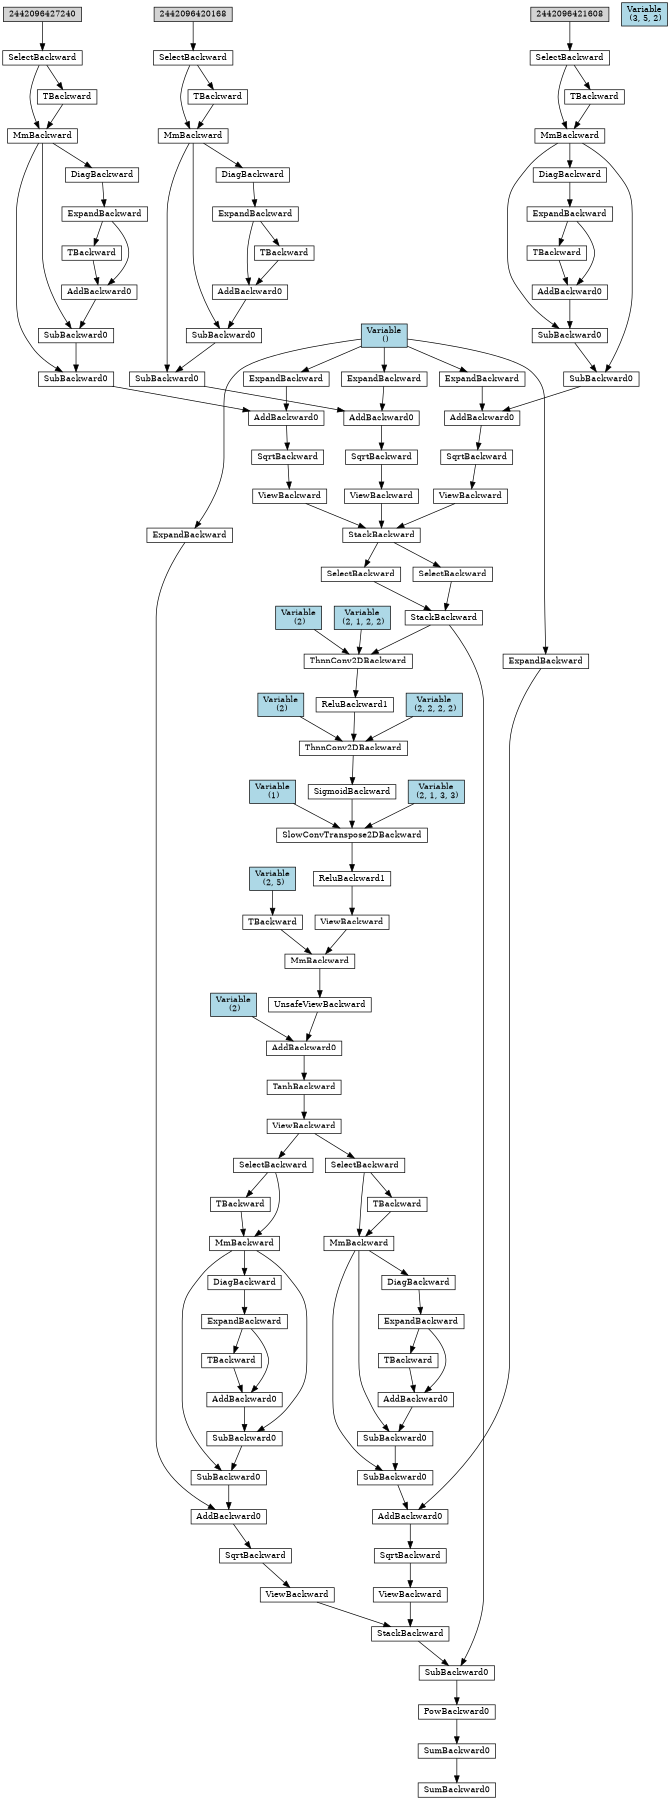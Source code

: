 digraph {
	graph [size="12,12"]
	node [align=left fontsize=12 height=0.2 ranksep=0.1 shape=box style=filled]
	2442096245256 [label=SumBackward0 fillcolor=white]
	2442096245384 -> 2442096245256
	2442096245384 [label=SumBackward0 fillcolor=white]
	2442096245512 -> 2442096245384
	2442096245512 [label=PowBackward0 fillcolor=white]
	2442096245448 -> 2442096245512
	2442096245448 [label=SubBackward0 fillcolor=white]
	2442096245640 -> 2442096245448
	2442096245896 -> 2442096245448
	2442096245896 [label=StackBackward fillcolor=white]
	2442096245768 -> 2442096245896
	2442096246088 -> 2442096245896
	2442096246088 [label=SelectBackward fillcolor=white]
	2442096245960 -> 2442096246088
	2442096245960 [label=StackBackward fillcolor=white]
	2442096246152 -> 2442096245960
	2442096246408 -> 2442096245960
	2442096246472 -> 2442096245960
	2442096246472 [label=ViewBackward fillcolor=white]
	2442096246280 -> 2442096246472
	2442096246280 [label=SqrtBackward fillcolor=white]
	2442096246536 -> 2442096246280
	2442096246536 [label=AddBackward0 fillcolor=white]
	2442096246728 -> 2442096246536
	2442096333064 -> 2442096246536
	2442096333064 [label=ExpandBackward fillcolor=white]
	2442096120680 -> 2442096333064
	2442096120680 [label="Variable
 ()" fillcolor=lightblue]
	2442096246728 [label=SubBackward0 fillcolor=white]
	2442096333256 -> 2442096246728
	2442096333448 -> 2442096246728
	2442096333448 [label=MmBackward fillcolor=white]
	2442096333128 -> 2442096333448
	2442096333640 -> 2442096333448
	2442096333640 [label=TBackward fillcolor=white]
	2442096333128 -> 2442096333640
	2442096333128 [label=SelectBackward fillcolor=white]
	2442096420168 -> 2442096333128
	2442096420008 [label="Variable
 (3, 5, 2)" fillcolor=lightblue]
	2442096333256 [label=SubBackward0 fillcolor=white]
	2442096333832 -> 2442096333256
	2442096333448 -> 2442096333256
	2442096333832 [label=AddBackward0 fillcolor=white]
	2442025832072 -> 2442096333832
	2442096334152 -> 2442096333832
	2442096334152 [label=TBackward fillcolor=white]
	2442025832072 -> 2442096334152
	2442025832072 [label=ExpandBackward fillcolor=white]
	2442096334216 -> 2442025832072
	2442096334216 [label=DiagBackward fillcolor=white]
	2442096333448 -> 2442096334216
	2442096246408 [label=ViewBackward fillcolor=white]
	2442096246600 -> 2442096246408
	2442096246600 [label=SqrtBackward fillcolor=white]
	2442096334024 -> 2442096246600
	2442096334024 [label=AddBackward0 fillcolor=white]
	2442096334408 -> 2442096334024
	2442096334792 -> 2442096334024
	2442096334792 [label=ExpandBackward fillcolor=white]
	2442096120680 -> 2442096334792
	2442096334408 [label=SubBackward0 fillcolor=white]
	2442096335048 -> 2442096334408
	2442096335176 -> 2442096334408
	2442096335176 [label=MmBackward fillcolor=white]
	2442096334664 -> 2442096335176
	2442096335432 -> 2442096335176
	2442096335432 [label=TBackward fillcolor=white]
	2442096334664 -> 2442096335432
	2442096334664 [label=SelectBackward fillcolor=white]
	2442096421608 -> 2442096334664
	2442096335048 [label=SubBackward0 fillcolor=white]
	2442096335816 -> 2442096335048
	2442096335176 -> 2442096335048
	2442096335816 [label=AddBackward0 fillcolor=white]
	2442096335496 -> 2442096335816
	2442096336136 -> 2442096335816
	2442096336136 [label=TBackward fillcolor=white]
	2442096335496 -> 2442096336136
	2442096335496 [label=ExpandBackward fillcolor=white]
	2442096336200 -> 2442096335496
	2442096336200 [label=DiagBackward fillcolor=white]
	2442096335176 -> 2442096336200
	2442096246152 [label=ViewBackward fillcolor=white]
	2442096336392 -> 2442096246152
	2442096336392 [label=SqrtBackward fillcolor=white]
	2442096335944 -> 2442096336392
	2442096335944 [label=AddBackward0 fillcolor=white]
	2442096349448 -> 2442096335944
	2442096349576 -> 2442096335944
	2442096349576 [label=ExpandBackward fillcolor=white]
	2442096120680 -> 2442096349576
	2442096349448 [label=SubBackward0 fillcolor=white]
	2442096349832 -> 2442096349448
	2442096349960 -> 2442096349448
	2442096349960 [label=MmBackward fillcolor=white]
	2442096349256 -> 2442096349960
	2442096350216 -> 2442096349960
	2442096350216 [label=TBackward fillcolor=white]
	2442096349256 -> 2442096350216
	2442096349256 [label=SelectBackward fillcolor=white]
	2442096427240 -> 2442096349256
	2442096349832 [label=SubBackward0 fillcolor=white]
	2442096350600 -> 2442096349832
	2442096349960 -> 2442096349832
	2442096350600 [label=AddBackward0 fillcolor=white]
	2442096350280 -> 2442096350600
	2442096350920 -> 2442096350600
	2442096350920 [label=TBackward fillcolor=white]
	2442096350280 -> 2442096350920
	2442096350280 [label=ExpandBackward fillcolor=white]
	2442096350984 -> 2442096350280
	2442096350984 [label=DiagBackward fillcolor=white]
	2442096349960 -> 2442096350984
	2442096245768 [label=SelectBackward fillcolor=white]
	2442096245960 -> 2442096245768
	2442096245640 [label=StackBackward fillcolor=white]
	2442096351624 -> 2442096245640
	2442096351752 -> 2442096245640
	2442096351752 [label=ViewBackward fillcolor=white]
	2442096351176 -> 2442096351752
	2442096351176 [label=SqrtBackward fillcolor=white]
	2442096351816 -> 2442096351176
	2442096351816 [label=AddBackward0 fillcolor=white]
	2442096352264 -> 2442096351816
	2442096352392 -> 2442096351816
	2442096352392 [label=ExpandBackward fillcolor=white]
	2442096120680 -> 2442096352392
	2442096352264 [label=SubBackward0 fillcolor=white]
	2442096352648 -> 2442096352264
	2442096352776 -> 2442096352264
	2442096352776 [label=MmBackward fillcolor=white]
	2442096352072 -> 2442096352776
	2442096353032 -> 2442096352776
	2442096353032 [label=TBackward fillcolor=white]
	2442096352072 -> 2442096353032
	2442096352072 [label=SelectBackward fillcolor=white]
	2442096353096 -> 2442096352072
	2442096353096 [label=ViewBackward fillcolor=white]
	2442096352840 -> 2442096353096
	2442096352840 [label=TanhBackward fillcolor=white]
	2442096369736 -> 2442096352840
	2442096369736 [label=AddBackward0 fillcolor=white]
	2442096370248 -> 2442096369736
	2442096272472 -> 2442096369736
	2442096272472 [label="Variable
 (2)" fillcolor=lightblue]
	2442096370248 [label=UnsafeViewBackward fillcolor=white]
	2442096370440 -> 2442096370248
	2442096370440 [label=MmBackward fillcolor=white]
	2442096370824 -> 2442096370440
	2442096370952 -> 2442096370440
	2442096370952 [label=TBackward fillcolor=white]
	2442096272392 -> 2442096370952
	2442096272392 [label="Variable
 (2, 5)" fillcolor=lightblue]
	2442096370824 [label=ViewBackward fillcolor=white]
	2442096371144 -> 2442096370824
	2442096371144 [label=ReluBackward1 fillcolor=white]
	2442096371016 -> 2442096371144
	2442096371016 [label=SlowConvTranspose2DBackward fillcolor=white]
	2442096371400 -> 2442096371016
	2442096272152 -> 2442096371016
	2442096272232 -> 2442096371016
	2442096272232 [label="Variable
 (1)" fillcolor=lightblue]
	2442096272152 [label="Variable
 (2, 1, 3, 3)" fillcolor=lightblue]
	2442096371400 [label=SigmoidBackward fillcolor=white]
	2442096371592 -> 2442096371400
	2442096371592 [label=ThnnConv2DBackward fillcolor=white]
	2442096372040 -> 2442096371592
	2442096271512 -> 2442096371592
	2442096271832 -> 2442096371592
	2442096271832 [label="Variable
 (2)" fillcolor=lightblue]
	2442096271512 [label="Variable
 (2, 2, 2, 2)" fillcolor=lightblue]
	2442096372040 [label=ReluBackward1 fillcolor=white]
	2442096372360 -> 2442096372040
	2442096372360 [label=ThnnConv2DBackward fillcolor=white]
	2442096245896 -> 2442096372360
	2442096271592 -> 2442096372360
	2442096271672 -> 2442096372360
	2442096271672 [label="Variable
 (2)" fillcolor=lightblue]
	2442096271592 [label="Variable
 (2, 1, 2, 2)" fillcolor=lightblue]
	2442096352648 [label=SubBackward0 fillcolor=white]
	2442096382088 -> 2442096352648
	2442096352776 -> 2442096352648
	2442096382088 [label=AddBackward0 fillcolor=white]
	2442096373512 -> 2442096382088
	2442096382408 -> 2442096382088
	2442096382408 [label=TBackward fillcolor=white]
	2442096373512 -> 2442096382408
	2442096373512 [label=ExpandBackward fillcolor=white]
	2442096382472 -> 2442096373512
	2442096382472 [label=DiagBackward fillcolor=white]
	2442096352776 -> 2442096382472
	2442096351624 [label=ViewBackward fillcolor=white]
	2442096382664 -> 2442096351624
	2442096382664 [label=SqrtBackward fillcolor=white]
	2442096382216 -> 2442096382664
	2442096382216 [label=AddBackward0 fillcolor=white]
	2442096383368 -> 2442096382216
	2442096383496 -> 2442096382216
	2442096383496 [label=ExpandBackward fillcolor=white]
	2442096120680 -> 2442096383496
	2442096383368 [label=SubBackward0 fillcolor=white]
	2442096383688 -> 2442096383368
	2442096383816 -> 2442096383368
	2442096383816 [label=MmBackward fillcolor=white]
	2442096383176 -> 2442096383816
	2442096384072 -> 2442096383816
	2442096384072 [label=TBackward fillcolor=white]
	2442096383176 -> 2442096384072
	2442096383176 [label=SelectBackward fillcolor=white]
	2442096353096 -> 2442096383176
	2442096383688 [label=SubBackward0 fillcolor=white]
	2442096384456 -> 2442096383688
	2442096383816 -> 2442096383688
	2442096384456 [label=AddBackward0 fillcolor=white]
	2442096384136 -> 2442096384456
	2442096384776 -> 2442096384456
	2442096384776 [label=TBackward fillcolor=white]
	2442096384136 -> 2442096384776
	2442096384136 [label=ExpandBackward fillcolor=white]
	2442096384840 -> 2442096384136
	2442096384840 [label=DiagBackward fillcolor=white]
	2442096383816 -> 2442096384840
}
